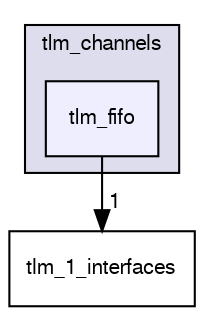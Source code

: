 digraph "tlm_core/tlm_1/tlm_req_rsp/tlm_channels/tlm_fifo" {
  compound=true
  node [ fontsize="10", fontname="FreeSans"];
  edge [ labelfontsize="10", labelfontname="FreeSans"];
  subgraph clusterdir_6a42bdaa6678bc7e2ea3941dd8076950 {
    graph [ bgcolor="#ddddee", pencolor="black", label="tlm_channels" fontname="FreeSans", fontsize="10", URL="dir_6a42bdaa6678bc7e2ea3941dd8076950.html"]
  dir_5f70767138aee3c2ec25bd4f46b07b10 [shape=box, label="tlm_fifo", style="filled", fillcolor="#eeeeff", pencolor="black", URL="dir_5f70767138aee3c2ec25bd4f46b07b10.html"];
  }
  dir_7bfea407d87c74d0d6a8a9e31733fb55 [shape=box label="tlm_1_interfaces" URL="dir_7bfea407d87c74d0d6a8a9e31733fb55.html"];
  dir_5f70767138aee3c2ec25bd4f46b07b10->dir_7bfea407d87c74d0d6a8a9e31733fb55 [headlabel="1", labeldistance=1.5 headhref="dir_000007_000004.html"];
}
